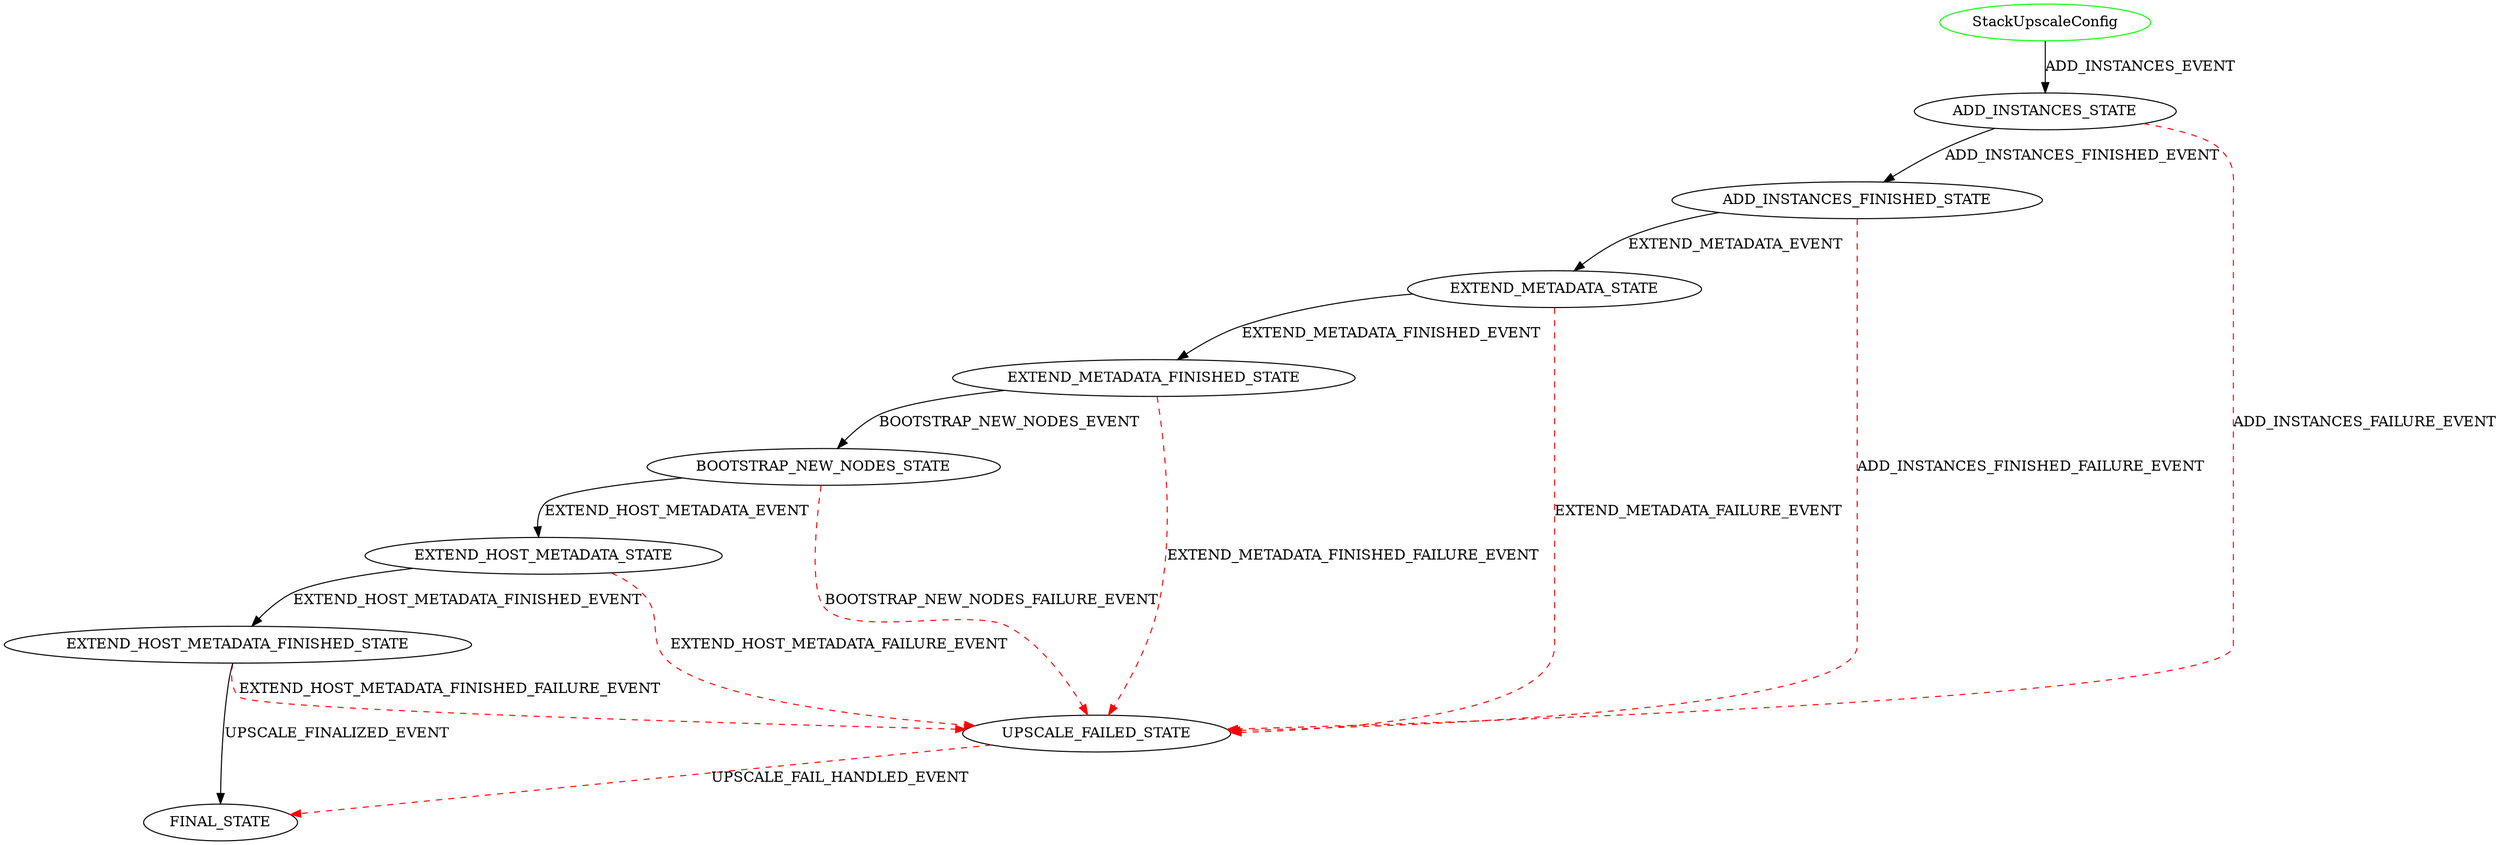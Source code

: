 digraph {
INIT_STATE [label="StackUpscaleConfig" shape=ellipse color=green];
INIT_STATE -> ADD_INSTANCES_STATE [label="ADD_INSTANCES_EVENT" color=black style=solid];
ADD_INSTANCES_STATE -> ADD_INSTANCES_FINISHED_STATE [label="ADD_INSTANCES_FINISHED_EVENT" color=black style=solid];
ADD_INSTANCES_STATE -> UPSCALE_FAILED_STATE [label="ADD_INSTANCES_FAILURE_EVENT" color=red style=dashed];
UPSCALE_FAILED_STATE -> FINAL_STATE [label="UPSCALE_FAIL_HANDLED_EVENT" color=red style=dashed];
ADD_INSTANCES_FINISHED_STATE -> EXTEND_METADATA_STATE [label="EXTEND_METADATA_EVENT" color=black style=solid];
ADD_INSTANCES_FINISHED_STATE -> UPSCALE_FAILED_STATE [label="ADD_INSTANCES_FINISHED_FAILURE_EVENT" color=red style=dashed];
EXTEND_METADATA_STATE -> EXTEND_METADATA_FINISHED_STATE [label="EXTEND_METADATA_FINISHED_EVENT" color=black style=solid];
EXTEND_METADATA_STATE -> UPSCALE_FAILED_STATE [label="EXTEND_METADATA_FAILURE_EVENT" color=red style=dashed];
EXTEND_METADATA_FINISHED_STATE -> BOOTSTRAP_NEW_NODES_STATE [label="BOOTSTRAP_NEW_NODES_EVENT" color=black style=solid];
EXTEND_METADATA_FINISHED_STATE -> UPSCALE_FAILED_STATE [label="EXTEND_METADATA_FINISHED_FAILURE_EVENT" color=red style=dashed];
BOOTSTRAP_NEW_NODES_STATE -> EXTEND_HOST_METADATA_STATE [label="EXTEND_HOST_METADATA_EVENT" color=black style=solid];
BOOTSTRAP_NEW_NODES_STATE -> UPSCALE_FAILED_STATE [label="BOOTSTRAP_NEW_NODES_FAILURE_EVENT" color=red style=dashed];
EXTEND_HOST_METADATA_STATE -> EXTEND_HOST_METADATA_FINISHED_STATE [label="EXTEND_HOST_METADATA_FINISHED_EVENT" color=black style=solid];
EXTEND_HOST_METADATA_STATE -> UPSCALE_FAILED_STATE [label="EXTEND_HOST_METADATA_FAILURE_EVENT" color=red style=dashed];
EXTEND_HOST_METADATA_FINISHED_STATE -> FINAL_STATE [label="UPSCALE_FINALIZED_EVENT" color=black style=solid];
EXTEND_HOST_METADATA_FINISHED_STATE -> UPSCALE_FAILED_STATE [label="EXTEND_HOST_METADATA_FINISHED_FAILURE_EVENT" color=red style=dashed];
}